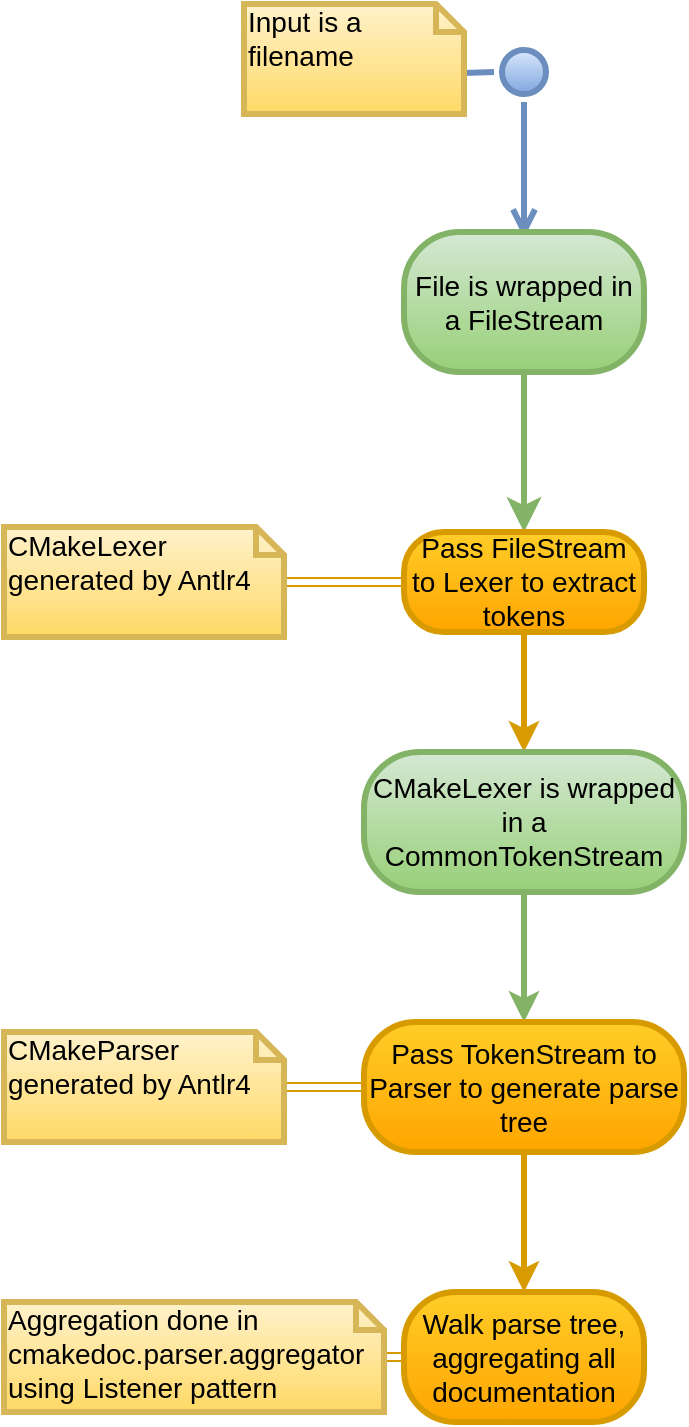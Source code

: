 <mxfile version="12.6.1" type="device"><diagram id="R8ngB0sKf44TS-Z1Nfeh" name="Page-1"><mxGraphModel dx="2272" dy="681" grid="1" gridSize="10" guides="1" tooltips="1" connect="1" arrows="1" fold="1" page="1" pageScale="1" pageWidth="850" pageHeight="1100" math="0" shadow="0"><root><mxCell id="0"/><mxCell id="1" parent="0"/><mxCell id="fYp1gpqLL94JgkL7E62y-1" value="" style="ellipse;html=1;shape=startState;fillColor=#dae8fc;strokeColor=#6c8ebf;gradientColor=#7ea6e0;strokeWidth=3;" parent="1" vertex="1"><mxGeometry x="135" y="35" width="30" height="30" as="geometry"/></mxCell><mxCell id="fYp1gpqLL94JgkL7E62y-2" value="" style="edgeStyle=orthogonalEdgeStyle;html=1;verticalAlign=bottom;endArrow=open;endSize=8;strokeColor=#6c8ebf;entryX=0.5;entryY=0;entryDx=0;entryDy=0;gradientColor=#7ea6e0;fillColor=#dae8fc;strokeWidth=3;" parent="1" source="fYp1gpqLL94JgkL7E62y-1" edge="1"><mxGeometry relative="1" as="geometry"><mxPoint x="150" y="133" as="targetPoint"/><Array as="points"><mxPoint x="150" y="80"/><mxPoint x="150" y="80"/></Array></mxGeometry></mxCell><mxCell id="fYp1gpqLL94JgkL7E62y-25" style="rounded=0;orthogonalLoop=1;jettySize=auto;html=1;exitX=0;exitY=0;exitDx=110;exitDy=34.5;exitPerimeter=0;entryX=0;entryY=0.5;entryDx=0;entryDy=0;endArrow=none;endFill=0;strokeWidth=3;gradientColor=#7ea6e0;fillColor=#dae8fc;strokeColor=#6c8ebf;" parent="1" source="fYp1gpqLL94JgkL7E62y-19" target="fYp1gpqLL94JgkL7E62y-1" edge="1"><mxGeometry relative="1" as="geometry"/></mxCell><mxCell id="fYp1gpqLL94JgkL7E62y-19" value="Input is a filename" style="shape=note;whiteSpace=wrap;html=1;size=14;verticalAlign=top;align=left;spacingTop=-6;gradientColor=#ffd966;fillColor=#fff2cc;strokeColor=#d6b656;strokeWidth=3;fontSize=14;" parent="1" vertex="1"><mxGeometry x="10" y="16" width="110" height="55" as="geometry"/></mxCell><mxCell id="iFSBw2E4D8kjm6inb8GO-7" style="edgeStyle=orthogonalEdgeStyle;rounded=1;orthogonalLoop=1;jettySize=auto;html=1;gradientColor=#97d077;fillColor=#d5e8d4;strokeColor=#82b366;endSize=8;startSize=6;strokeWidth=3;" edge="1" parent="1" source="iFSBw2E4D8kjm6inb8GO-6"><mxGeometry relative="1" as="geometry"><mxPoint x="150" y="280" as="targetPoint"/></mxGeometry></mxCell><mxCell id="iFSBw2E4D8kjm6inb8GO-6" value="&lt;font style=&quot;font-size: 14px&quot;&gt;File is wrapped in a FileStream&lt;/font&gt;" style="rounded=1;whiteSpace=wrap;html=1;arcSize=40;fillColor=#d5e8d4;strokeColor=#82b366;gradientColor=#97d077;strokeWidth=3;fontSize=14;" vertex="1" parent="1"><mxGeometry x="90" y="130" width="120" height="70" as="geometry"/></mxCell><mxCell id="iFSBw2E4D8kjm6inb8GO-13" value="" style="edgeStyle=orthogonalEdgeStyle;rounded=1;orthogonalLoop=1;jettySize=auto;html=1;strokeWidth=3;gradientColor=#ffa500;fillColor=#ffcd28;strokeColor=#d79b00;startSize=8;" edge="1" parent="1" source="iFSBw2E4D8kjm6inb8GO-8" target="iFSBw2E4D8kjm6inb8GO-12"><mxGeometry relative="1" as="geometry"/></mxCell><mxCell id="iFSBw2E4D8kjm6inb8GO-8" value="Pass FileStream to Lexer to extract tokens" style="rounded=1;whiteSpace=wrap;html=1;arcSize=40;fillColor=#ffcd28;strokeColor=#d79b00;gradientColor=#ffa500;strokeWidth=3;fontSize=14;" vertex="1" parent="1"><mxGeometry x="90" y="280" width="120" height="50" as="geometry"/></mxCell><mxCell id="iFSBw2E4D8kjm6inb8GO-11" value="" style="edgeStyle=orthogonalEdgeStyle;rounded=1;orthogonalLoop=1;jettySize=auto;html=1;strokeWidth=1;gradientColor=#ffa500;fillColor=#ffcd28;strokeColor=#d79b00;shape=link;" edge="1" parent="1" source="iFSBw2E4D8kjm6inb8GO-9" target="iFSBw2E4D8kjm6inb8GO-8"><mxGeometry relative="1" as="geometry"/></mxCell><mxCell id="iFSBw2E4D8kjm6inb8GO-9" value="CMakeLexer generated by Antlr4" style="shape=note;whiteSpace=wrap;html=1;size=14;verticalAlign=top;align=left;spacingTop=-6;gradientColor=#ffd966;fillColor=#fff2cc;strokeColor=#d6b656;strokeWidth=3;fontSize=14;" vertex="1" parent="1"><mxGeometry x="-110" y="277.5" width="140" height="55" as="geometry"/></mxCell><mxCell id="iFSBw2E4D8kjm6inb8GO-15" value="" style="edgeStyle=orthogonalEdgeStyle;rounded=1;orthogonalLoop=1;jettySize=auto;html=1;startSize=8;strokeWidth=3;gradientColor=#97d077;fillColor=#d5e8d4;strokeColor=#82b366;" edge="1" parent="1" source="iFSBw2E4D8kjm6inb8GO-12" target="iFSBw2E4D8kjm6inb8GO-14"><mxGeometry relative="1" as="geometry"/></mxCell><mxCell id="iFSBw2E4D8kjm6inb8GO-12" value="&lt;font style=&quot;font-size: 14px&quot;&gt;CMakeLexer is wrapped in a CommonTokenStream&lt;/font&gt;" style="rounded=1;whiteSpace=wrap;html=1;arcSize=40;fillColor=#d5e8d4;strokeColor=#82b366;gradientColor=#97d077;strokeWidth=3;fontSize=14;" vertex="1" parent="1"><mxGeometry x="70" y="390" width="160" height="70" as="geometry"/></mxCell><mxCell id="iFSBw2E4D8kjm6inb8GO-19" value="" style="edgeStyle=orthogonalEdgeStyle;rounded=1;orthogonalLoop=1;jettySize=auto;html=1;strokeWidth=3;gradientColor=#ffa500;fillColor=#ffcd28;strokeColor=#d79b00;startSize=8;" edge="1" parent="1" source="iFSBw2E4D8kjm6inb8GO-14" target="iFSBw2E4D8kjm6inb8GO-18"><mxGeometry relative="1" as="geometry"/></mxCell><mxCell id="iFSBw2E4D8kjm6inb8GO-14" value="Pass TokenStream to Parser to generate parse tree" style="rounded=1;whiteSpace=wrap;html=1;arcSize=40;fillColor=#ffcd28;strokeColor=#d79b00;gradientColor=#ffa500;strokeWidth=3;fontSize=14;" vertex="1" parent="1"><mxGeometry x="70" y="525" width="160" height="65" as="geometry"/></mxCell><mxCell id="iFSBw2E4D8kjm6inb8GO-17" value="" style="edgeStyle=orthogonalEdgeStyle;rounded=1;orthogonalLoop=1;jettySize=auto;html=1;strokeWidth=1;shape=link;gradientColor=#ffa500;fillColor=#ffcd28;strokeColor=#d79b00;" edge="1" parent="1" source="iFSBw2E4D8kjm6inb8GO-16" target="iFSBw2E4D8kjm6inb8GO-14"><mxGeometry relative="1" as="geometry"/></mxCell><mxCell id="iFSBw2E4D8kjm6inb8GO-16" value="CMakeParser generated by Antlr4" style="shape=note;whiteSpace=wrap;html=1;size=14;verticalAlign=top;align=left;spacingTop=-6;gradientColor=#ffd966;fillColor=#fff2cc;strokeColor=#d6b656;strokeWidth=3;fontSize=14;" vertex="1" parent="1"><mxGeometry x="-110" y="530" width="140" height="55" as="geometry"/></mxCell><mxCell id="iFSBw2E4D8kjm6inb8GO-18" value="Walk parse tree, aggregating all documentation" style="rounded=1;whiteSpace=wrap;html=1;arcSize=40;fillColor=#ffcd28;strokeColor=#d79b00;gradientColor=#ffa500;strokeWidth=3;fontSize=14;" vertex="1" parent="1"><mxGeometry x="90" y="660" width="120" height="65" as="geometry"/></mxCell><mxCell id="iFSBw2E4D8kjm6inb8GO-23" value="" style="edgeStyle=orthogonalEdgeStyle;shape=link;rounded=1;orthogonalLoop=1;jettySize=auto;html=1;strokeWidth=1;gradientColor=#ffa500;fillColor=#ffcd28;strokeColor=#d79b00;" edge="1" parent="1" source="iFSBw2E4D8kjm6inb8GO-22" target="iFSBw2E4D8kjm6inb8GO-18"><mxGeometry relative="1" as="geometry"/></mxCell><mxCell id="iFSBw2E4D8kjm6inb8GO-22" value="Aggregation done in&lt;br&gt;cmakedoc.parser.aggregator&lt;br&gt;using Listener pattern" style="shape=note;whiteSpace=wrap;html=1;size=14;verticalAlign=top;align=left;spacingTop=-6;gradientColor=#ffd966;fillColor=#fff2cc;strokeColor=#d6b656;strokeWidth=3;fontSize=14;" vertex="1" parent="1"><mxGeometry x="-110" y="665" width="190" height="55" as="geometry"/></mxCell></root></mxGraphModel></diagram></mxfile>